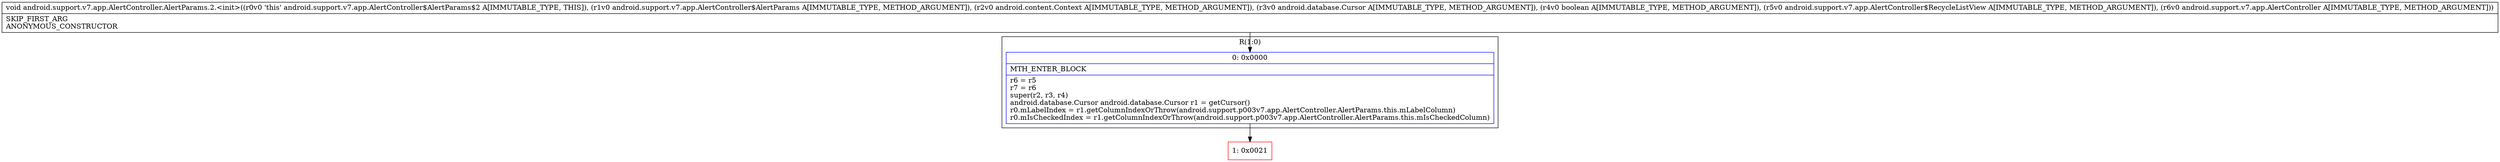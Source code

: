 digraph "CFG forandroid.support.v7.app.AlertController.AlertParams.2.\<init\>(Landroid\/support\/v7\/app\/AlertController$AlertParams;Landroid\/content\/Context;Landroid\/database\/Cursor;ZLandroid\/support\/v7\/app\/AlertController$RecycleListView;Landroid\/support\/v7\/app\/AlertController;)V" {
subgraph cluster_Region_1392238554 {
label = "R(1:0)";
node [shape=record,color=blue];
Node_0 [shape=record,label="{0\:\ 0x0000|MTH_ENTER_BLOCK\l|r6 = r5\lr7 = r6\lsuper(r2, r3, r4)\landroid.database.Cursor android.database.Cursor r1 = getCursor()\lr0.mLabelIndex = r1.getColumnIndexOrThrow(android.support.p003v7.app.AlertController.AlertParams.this.mLabelColumn)\lr0.mIsCheckedIndex = r1.getColumnIndexOrThrow(android.support.p003v7.app.AlertController.AlertParams.this.mIsCheckedColumn)\l}"];
}
Node_1 [shape=record,color=red,label="{1\:\ 0x0021}"];
MethodNode[shape=record,label="{void android.support.v7.app.AlertController.AlertParams.2.\<init\>((r0v0 'this' android.support.v7.app.AlertController$AlertParams$2 A[IMMUTABLE_TYPE, THIS]), (r1v0 android.support.v7.app.AlertController$AlertParams A[IMMUTABLE_TYPE, METHOD_ARGUMENT]), (r2v0 android.content.Context A[IMMUTABLE_TYPE, METHOD_ARGUMENT]), (r3v0 android.database.Cursor A[IMMUTABLE_TYPE, METHOD_ARGUMENT]), (r4v0 boolean A[IMMUTABLE_TYPE, METHOD_ARGUMENT]), (r5v0 android.support.v7.app.AlertController$RecycleListView A[IMMUTABLE_TYPE, METHOD_ARGUMENT]), (r6v0 android.support.v7.app.AlertController A[IMMUTABLE_TYPE, METHOD_ARGUMENT]))  | SKIP_FIRST_ARG\lANONYMOUS_CONSTRUCTOR\l}"];
MethodNode -> Node_0;
Node_0 -> Node_1;
}

